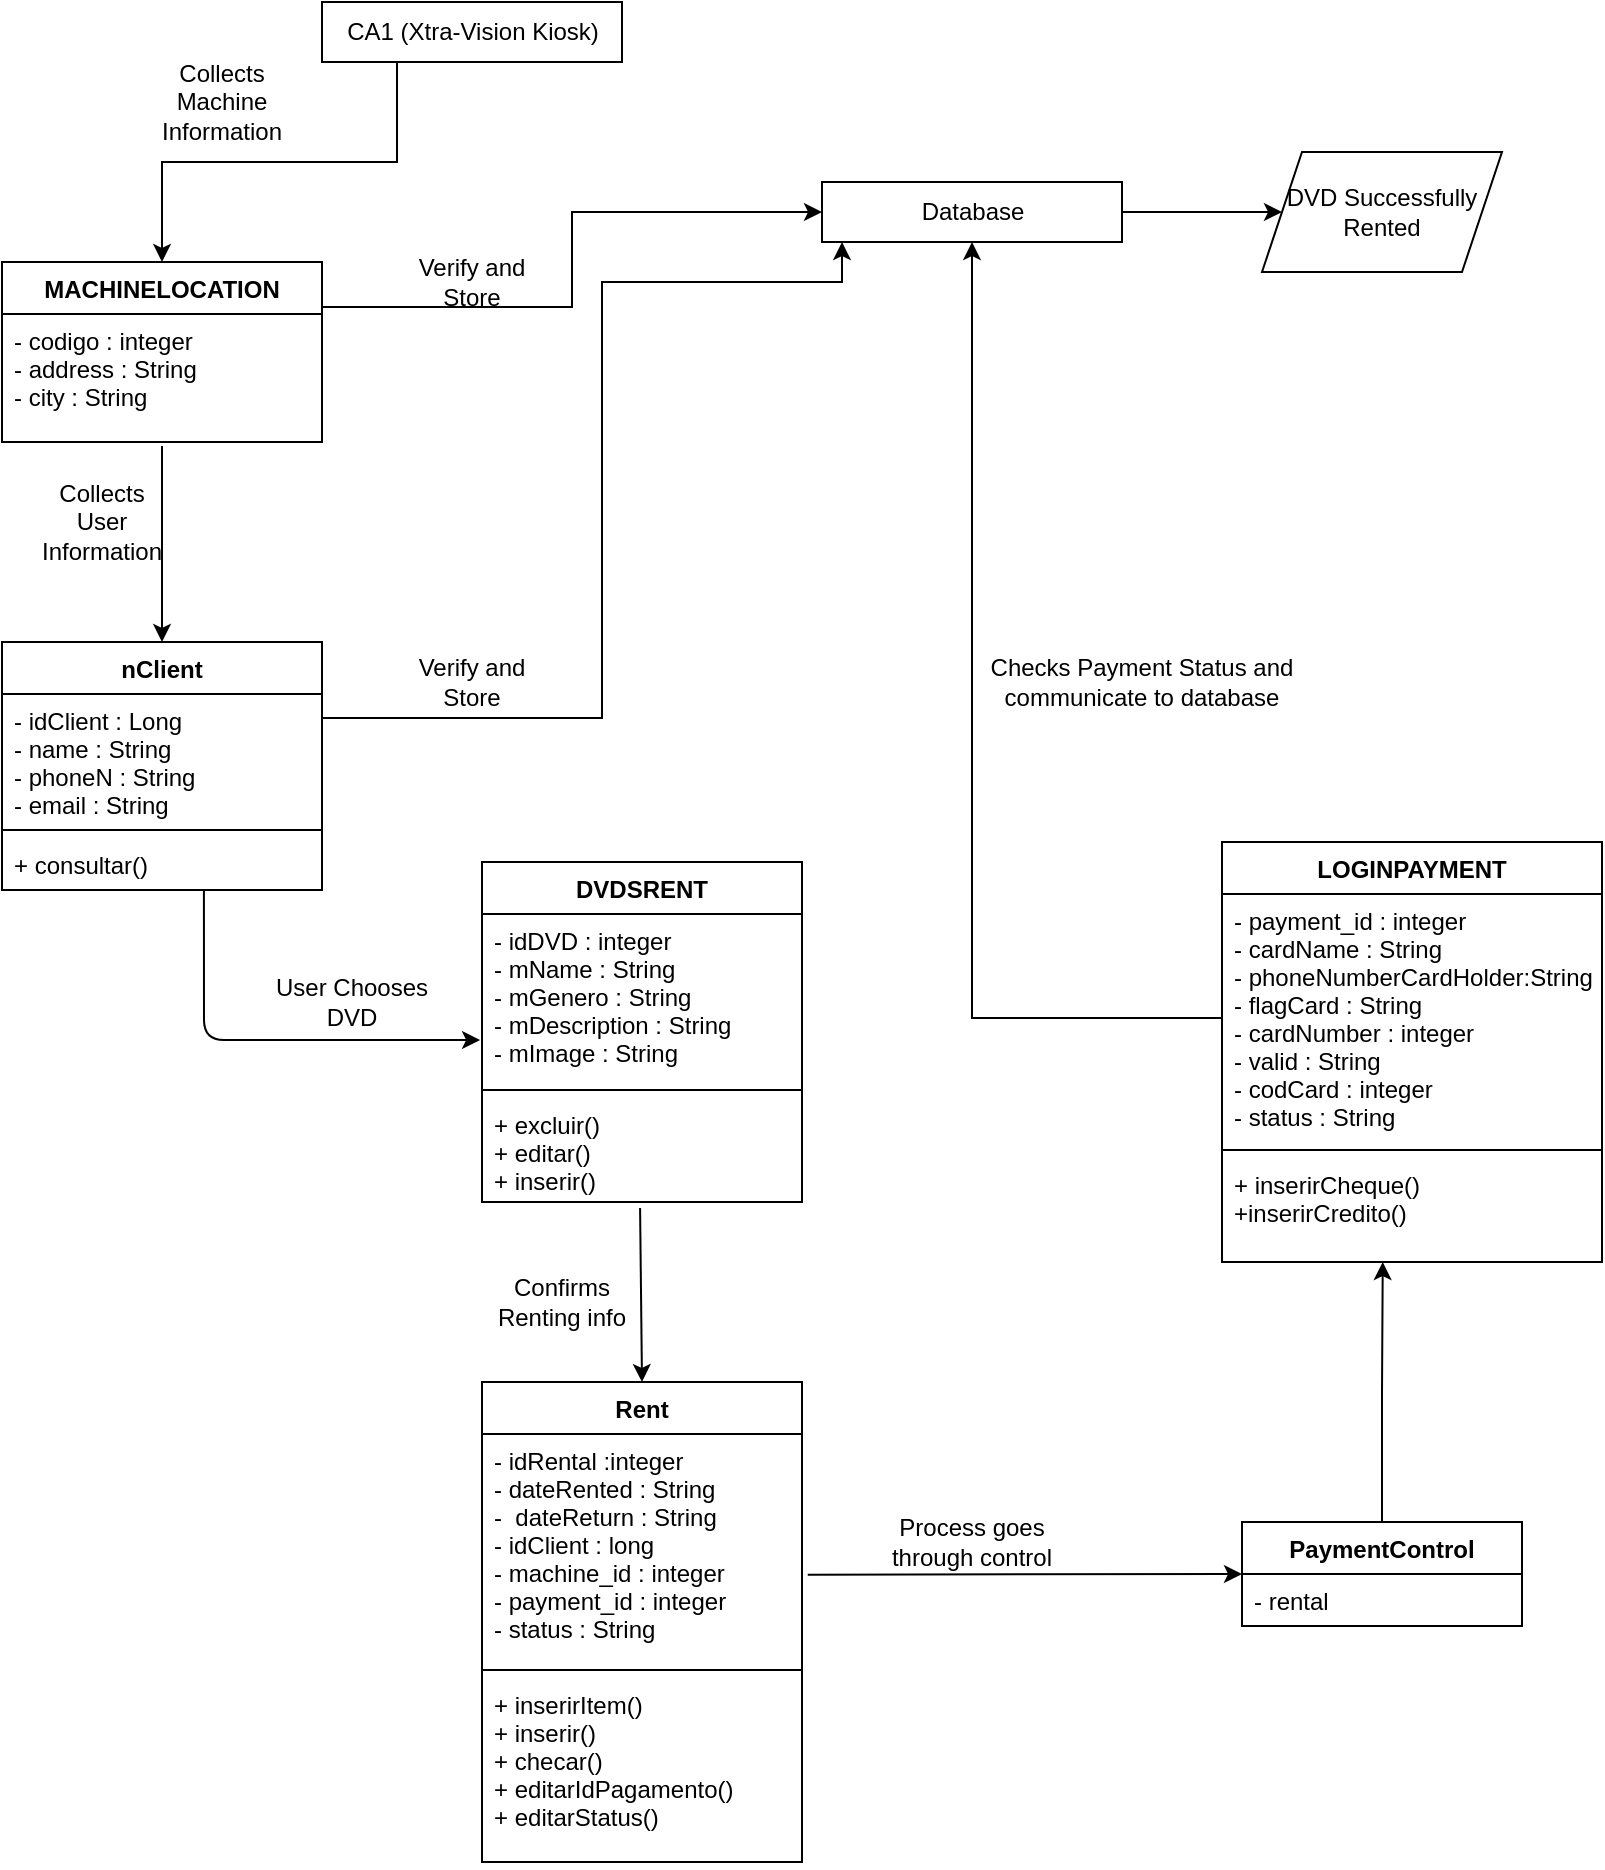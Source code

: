 <mxfile version="14.6.13" type="github">
  <diagram id="QZqbPtTT-ZJOBDpcPO3D" name="Page-1">
    <mxGraphModel dx="1108" dy="482" grid="1" gridSize="10" guides="1" tooltips="1" connect="1" arrows="1" fold="1" page="1" pageScale="1" pageWidth="827" pageHeight="1169" math="0" shadow="0">
      <root>
        <mxCell id="0" />
        <mxCell id="1" parent="0" />
        <mxCell id="e7UhjdHvRB4Jjk2Kr6w2-25" value="DVDSRENT" style="swimlane;fontStyle=1;align=center;verticalAlign=top;childLayout=stackLayout;horizontal=1;startSize=26;horizontalStack=0;resizeParent=1;resizeParentMax=0;resizeLast=0;collapsible=1;marginBottom=0;" parent="1" vertex="1">
          <mxGeometry x="380" y="440" width="160" height="170" as="geometry" />
        </mxCell>
        <mxCell id="e7UhjdHvRB4Jjk2Kr6w2-26" value="- idDVD : integer&#xa;- mName : String&#xa;- mGenero : String&#xa;- mDescription : String&#xa;- mImage : String" style="text;strokeColor=none;fillColor=none;align=left;verticalAlign=top;spacingLeft=4;spacingRight=4;overflow=hidden;rotatable=0;points=[[0,0.5],[1,0.5]];portConstraint=eastwest;" parent="e7UhjdHvRB4Jjk2Kr6w2-25" vertex="1">
          <mxGeometry y="26" width="160" height="84" as="geometry" />
        </mxCell>
        <mxCell id="e7UhjdHvRB4Jjk2Kr6w2-27" value="" style="line;strokeWidth=1;fillColor=none;align=left;verticalAlign=middle;spacingTop=-1;spacingLeft=3;spacingRight=3;rotatable=0;labelPosition=right;points=[];portConstraint=eastwest;" parent="e7UhjdHvRB4Jjk2Kr6w2-25" vertex="1">
          <mxGeometry y="110" width="160" height="8" as="geometry" />
        </mxCell>
        <mxCell id="e7UhjdHvRB4Jjk2Kr6w2-28" value="+ excluir() &#xa;+ editar()&#xa;+ inserir()" style="text;strokeColor=none;fillColor=none;align=left;verticalAlign=top;spacingLeft=4;spacingRight=4;overflow=hidden;rotatable=0;points=[[0,0.5],[1,0.5]];portConstraint=eastwest;" parent="e7UhjdHvRB4Jjk2Kr6w2-25" vertex="1">
          <mxGeometry y="118" width="160" height="52" as="geometry" />
        </mxCell>
        <mxCell id="e7UhjdHvRB4Jjk2Kr6w2-29" value="LOGINPAYMENT" style="swimlane;fontStyle=1;align=center;verticalAlign=top;childLayout=stackLayout;horizontal=1;startSize=26;horizontalStack=0;resizeParent=1;resizeParentMax=0;resizeLast=0;collapsible=1;marginBottom=0;" parent="1" vertex="1">
          <mxGeometry x="750" y="430" width="190" height="210" as="geometry" />
        </mxCell>
        <mxCell id="e7UhjdHvRB4Jjk2Kr6w2-30" value="- payment_id : integer&#xa;- cardName : String&#xa;- phoneNumberCardHolder:String&#xa;- flagCard : String&#xa;- cardNumber : integer&#xa;- valid : String&#xa;- codCard : integer&#xa;- status : String" style="text;strokeColor=none;fillColor=none;align=left;verticalAlign=top;spacingLeft=4;spacingRight=4;overflow=hidden;rotatable=0;points=[[0,0.5],[1,0.5]];portConstraint=eastwest;" parent="e7UhjdHvRB4Jjk2Kr6w2-29" vertex="1">
          <mxGeometry y="26" width="190" height="124" as="geometry" />
        </mxCell>
        <mxCell id="e7UhjdHvRB4Jjk2Kr6w2-31" value="" style="line;strokeWidth=1;fillColor=none;align=left;verticalAlign=middle;spacingTop=-1;spacingLeft=3;spacingRight=3;rotatable=0;labelPosition=right;points=[];portConstraint=eastwest;" parent="e7UhjdHvRB4Jjk2Kr6w2-29" vertex="1">
          <mxGeometry y="150" width="190" height="8" as="geometry" />
        </mxCell>
        <mxCell id="e7UhjdHvRB4Jjk2Kr6w2-32" value="+ inserirCheque()&#xa;+inserirCredito()" style="text;strokeColor=none;fillColor=none;align=left;verticalAlign=top;spacingLeft=4;spacingRight=4;overflow=hidden;rotatable=0;points=[[0,0.5],[1,0.5]];portConstraint=eastwest;" parent="e7UhjdHvRB4Jjk2Kr6w2-29" vertex="1">
          <mxGeometry y="158" width="190" height="52" as="geometry" />
        </mxCell>
        <mxCell id="2qlcROkbf5BCWHnaO73n-28" style="edgeStyle=orthogonalEdgeStyle;rounded=0;orthogonalLoop=1;jettySize=auto;html=1;exitX=1;exitY=0.25;exitDx=0;exitDy=0;entryX=0;entryY=0.5;entryDx=0;entryDy=0;" edge="1" parent="1" source="uuOv-8xNDrpYG-MOdmCm-25" target="2qlcROkbf5BCWHnaO73n-25">
          <mxGeometry relative="1" as="geometry" />
        </mxCell>
        <mxCell id="uuOv-8xNDrpYG-MOdmCm-25" value="MACHINELOCATION" style="swimlane;fontStyle=1;align=center;verticalAlign=top;childLayout=stackLayout;horizontal=1;startSize=26;horizontalStack=0;resizeParent=1;resizeParentMax=0;resizeLast=0;collapsible=1;marginBottom=0;" parent="1" vertex="1">
          <mxGeometry x="140" y="140" width="160" height="90" as="geometry" />
        </mxCell>
        <mxCell id="2qlcROkbf5BCWHnaO73n-9" value="Rent" style="swimlane;fontStyle=1;align=center;verticalAlign=top;childLayout=stackLayout;horizontal=1;startSize=26;horizontalStack=0;resizeParent=1;resizeParentMax=0;resizeLast=0;collapsible=1;marginBottom=0;" vertex="1" parent="1">
          <mxGeometry x="380" y="700" width="160" height="240" as="geometry" />
        </mxCell>
        <mxCell id="2qlcROkbf5BCWHnaO73n-10" value="- idRental :integer&#xa;- dateRented : String&#xa;-  dateReturn : String&#xa;- idClient : long&#xa;- machine_id : integer&#xa;- payment_id : integer&#xa;- status : String" style="text;strokeColor=none;fillColor=none;align=left;verticalAlign=top;spacingLeft=4;spacingRight=4;overflow=hidden;rotatable=0;points=[[0,0.5],[1,0.5]];portConstraint=eastwest;" vertex="1" parent="2qlcROkbf5BCWHnaO73n-9">
          <mxGeometry y="26" width="160" height="114" as="geometry" />
        </mxCell>
        <mxCell id="2qlcROkbf5BCWHnaO73n-11" value="" style="line;strokeWidth=1;fillColor=none;align=left;verticalAlign=middle;spacingTop=-1;spacingLeft=3;spacingRight=3;rotatable=0;labelPosition=right;points=[];portConstraint=eastwest;" vertex="1" parent="2qlcROkbf5BCWHnaO73n-9">
          <mxGeometry y="140" width="160" height="8" as="geometry" />
        </mxCell>
        <mxCell id="2qlcROkbf5BCWHnaO73n-12" value="+ inserirItem()&#xa;+ inserir()&#xa;+ checar()&#xa;+ editarIdPagamento()&#xa;+ editarStatus()" style="text;strokeColor=none;fillColor=none;align=left;verticalAlign=top;spacingLeft=4;spacingRight=4;overflow=hidden;rotatable=0;points=[[0,0.5],[1,0.5]];portConstraint=eastwest;" vertex="1" parent="2qlcROkbf5BCWHnaO73n-9">
          <mxGeometry y="148" width="160" height="92" as="geometry" />
        </mxCell>
        <mxCell id="2qlcROkbf5BCWHnaO73n-45" style="edgeStyle=orthogonalEdgeStyle;rounded=0;orthogonalLoop=1;jettySize=auto;html=1;exitX=0.5;exitY=0;exitDx=0;exitDy=0;entryX=0.423;entryY=1;entryDx=0;entryDy=0;entryPerimeter=0;" edge="1" parent="1" source="2qlcROkbf5BCWHnaO73n-17" target="e7UhjdHvRB4Jjk2Kr6w2-32">
          <mxGeometry relative="1" as="geometry" />
        </mxCell>
        <mxCell id="2qlcROkbf5BCWHnaO73n-17" value="PaymentControl" style="swimlane;fontStyle=1;childLayout=stackLayout;horizontal=1;startSize=26;fillColor=none;horizontalStack=0;resizeParent=1;resizeParentMax=0;resizeLast=0;collapsible=1;marginBottom=0;" vertex="1" parent="1">
          <mxGeometry x="760" y="770" width="140" height="52" as="geometry" />
        </mxCell>
        <mxCell id="2qlcROkbf5BCWHnaO73n-18" value="- rental" style="text;strokeColor=none;fillColor=none;align=left;verticalAlign=top;spacingLeft=4;spacingRight=4;overflow=hidden;rotatable=0;points=[[0,0.5],[1,0.5]];portConstraint=eastwest;" vertex="1" parent="2qlcROkbf5BCWHnaO73n-17">
          <mxGeometry y="26" width="140" height="26" as="geometry" />
        </mxCell>
        <mxCell id="2qlcROkbf5BCWHnaO73n-27" style="edgeStyle=orthogonalEdgeStyle;rounded=0;orthogonalLoop=1;jettySize=auto;html=1;exitX=0.25;exitY=1;exitDx=0;exitDy=0;entryX=0.5;entryY=0;entryDx=0;entryDy=0;" edge="1" parent="1" source="2qlcROkbf5BCWHnaO73n-21" target="uuOv-8xNDrpYG-MOdmCm-25">
          <mxGeometry relative="1" as="geometry" />
        </mxCell>
        <mxCell id="2qlcROkbf5BCWHnaO73n-21" value="CA1 (Xtra-Vision Kiosk)" style="html=1;" vertex="1" parent="1">
          <mxGeometry x="300" y="10" width="150" height="30" as="geometry" />
        </mxCell>
        <mxCell id="2qlcROkbf5BCWHnaO73n-23" value="Collects Machine Information" style="text;html=1;strokeColor=none;fillColor=none;align=center;verticalAlign=middle;whiteSpace=wrap;rounded=0;" vertex="1" parent="1">
          <mxGeometry x="230" y="50" width="40" height="20" as="geometry" />
        </mxCell>
        <mxCell id="2qlcROkbf5BCWHnaO73n-50" style="edgeStyle=orthogonalEdgeStyle;rounded=0;orthogonalLoop=1;jettySize=auto;html=1;exitX=1;exitY=0.5;exitDx=0;exitDy=0;" edge="1" parent="1" source="2qlcROkbf5BCWHnaO73n-25" target="2qlcROkbf5BCWHnaO73n-49">
          <mxGeometry relative="1" as="geometry" />
        </mxCell>
        <mxCell id="2qlcROkbf5BCWHnaO73n-25" value="Database" style="html=1;" vertex="1" parent="1">
          <mxGeometry x="550" y="100" width="150" height="30" as="geometry" />
        </mxCell>
        <mxCell id="2qlcROkbf5BCWHnaO73n-29" value="nClient" style="swimlane;fontStyle=1;align=center;verticalAlign=top;childLayout=stackLayout;horizontal=1;startSize=26;horizontalStack=0;resizeParent=1;resizeParentMax=0;resizeLast=0;collapsible=1;marginBottom=0;" vertex="1" parent="1">
          <mxGeometry x="140" y="330" width="160" height="124" as="geometry" />
        </mxCell>
        <mxCell id="2qlcROkbf5BCWHnaO73n-30" value="- idClient : Long&#xa;- name : String&#xa;- phoneN : String&#xa;- email : String" style="text;strokeColor=none;fillColor=none;align=left;verticalAlign=top;spacingLeft=4;spacingRight=4;overflow=hidden;rotatable=0;points=[[0,0.5],[1,0.5]];portConstraint=eastwest;" vertex="1" parent="2qlcROkbf5BCWHnaO73n-29">
          <mxGeometry y="26" width="160" height="64" as="geometry" />
        </mxCell>
        <mxCell id="2qlcROkbf5BCWHnaO73n-31" value="" style="line;strokeWidth=1;fillColor=none;align=left;verticalAlign=middle;spacingTop=-1;spacingLeft=3;spacingRight=3;rotatable=0;labelPosition=right;points=[];portConstraint=eastwest;" vertex="1" parent="2qlcROkbf5BCWHnaO73n-29">
          <mxGeometry y="90" width="160" height="8" as="geometry" />
        </mxCell>
        <mxCell id="2qlcROkbf5BCWHnaO73n-32" value="+ consultar()" style="text;strokeColor=none;fillColor=none;align=left;verticalAlign=top;spacingLeft=4;spacingRight=4;overflow=hidden;rotatable=0;points=[[0,0.5],[1,0.5]];portConstraint=eastwest;" vertex="1" parent="2qlcROkbf5BCWHnaO73n-29">
          <mxGeometry y="98" width="160" height="26" as="geometry" />
        </mxCell>
        <mxCell id="uuOv-8xNDrpYG-MOdmCm-26" value="- codigo : integer&#xa;- address : String&#xa;- city : String" style="text;strokeColor=none;fillColor=none;align=left;verticalAlign=top;spacingLeft=4;spacingRight=4;overflow=hidden;rotatable=0;points=[[0,0.5],[1,0.5]];portConstraint=eastwest;" parent="1" vertex="1">
          <mxGeometry x="140" y="166" width="160" height="64" as="geometry" />
        </mxCell>
        <mxCell id="2qlcROkbf5BCWHnaO73n-33" value="" style="endArrow=classic;html=1;entryX=0.5;entryY=0;entryDx=0;entryDy=0;" edge="1" parent="1" target="2qlcROkbf5BCWHnaO73n-29">
          <mxGeometry width="50" height="50" relative="1" as="geometry">
            <mxPoint x="220" y="232" as="sourcePoint" />
            <mxPoint x="530" y="290" as="targetPoint" />
          </mxGeometry>
        </mxCell>
        <mxCell id="2qlcROkbf5BCWHnaO73n-34" value="Collects User Information" style="text;html=1;strokeColor=none;fillColor=none;align=center;verticalAlign=middle;whiteSpace=wrap;rounded=0;" vertex="1" parent="1">
          <mxGeometry x="170" y="260" width="40" height="20" as="geometry" />
        </mxCell>
        <mxCell id="2qlcROkbf5BCWHnaO73n-37" style="edgeStyle=orthogonalEdgeStyle;rounded=0;orthogonalLoop=1;jettySize=auto;html=1;exitX=0.997;exitY=0.187;exitDx=0;exitDy=0;exitPerimeter=0;" edge="1" parent="1" source="2qlcROkbf5BCWHnaO73n-30">
          <mxGeometry relative="1" as="geometry">
            <mxPoint x="560" y="130" as="targetPoint" />
            <Array as="points">
              <mxPoint x="440" y="368" />
              <mxPoint x="440" y="150" />
              <mxPoint x="560" y="150" />
              <mxPoint x="560" y="130" />
            </Array>
          </mxGeometry>
        </mxCell>
        <mxCell id="2qlcROkbf5BCWHnaO73n-35" value="Verify and Store" style="text;html=1;strokeColor=none;fillColor=none;align=center;verticalAlign=middle;whiteSpace=wrap;rounded=0;" vertex="1" parent="1">
          <mxGeometry x="340" y="340" width="70" height="20" as="geometry" />
        </mxCell>
        <mxCell id="2qlcROkbf5BCWHnaO73n-36" value="Verify and Store" style="text;html=1;strokeColor=none;fillColor=none;align=center;verticalAlign=middle;whiteSpace=wrap;rounded=0;" vertex="1" parent="1">
          <mxGeometry x="340" y="140" width="70" height="20" as="geometry" />
        </mxCell>
        <mxCell id="2qlcROkbf5BCWHnaO73n-38" value="" style="endArrow=classic;html=1;exitX=0.631;exitY=1;exitDx=0;exitDy=0;exitPerimeter=0;entryX=-0.006;entryY=0.75;entryDx=0;entryDy=0;entryPerimeter=0;" edge="1" parent="1" source="2qlcROkbf5BCWHnaO73n-32" target="e7UhjdHvRB4Jjk2Kr6w2-26">
          <mxGeometry width="50" height="50" relative="1" as="geometry">
            <mxPoint x="580" y="350" as="sourcePoint" />
            <mxPoint x="630" y="300" as="targetPoint" />
            <Array as="points">
              <mxPoint x="241" y="529" />
            </Array>
          </mxGeometry>
        </mxCell>
        <mxCell id="2qlcROkbf5BCWHnaO73n-39" value="User Chooses DVD" style="text;html=1;strokeColor=none;fillColor=none;align=center;verticalAlign=middle;whiteSpace=wrap;rounded=0;" vertex="1" parent="1">
          <mxGeometry x="270" y="500" width="90" height="20" as="geometry" />
        </mxCell>
        <mxCell id="2qlcROkbf5BCWHnaO73n-40" value="" style="endArrow=classic;html=1;exitX=0.494;exitY=1.058;exitDx=0;exitDy=0;exitPerimeter=0;entryX=0.5;entryY=0;entryDx=0;entryDy=0;" edge="1" parent="1" source="e7UhjdHvRB4Jjk2Kr6w2-28" target="2qlcROkbf5BCWHnaO73n-9">
          <mxGeometry width="50" height="50" relative="1" as="geometry">
            <mxPoint x="580" y="610" as="sourcePoint" />
            <mxPoint x="630" y="560" as="targetPoint" />
          </mxGeometry>
        </mxCell>
        <mxCell id="2qlcROkbf5BCWHnaO73n-41" value="Confirms Renting info" style="text;html=1;strokeColor=none;fillColor=none;align=center;verticalAlign=middle;whiteSpace=wrap;rounded=0;" vertex="1" parent="1">
          <mxGeometry x="380" y="650" width="80" height="20" as="geometry" />
        </mxCell>
        <mxCell id="2qlcROkbf5BCWHnaO73n-43" value="" style="endArrow=classic;html=1;entryX=0;entryY=0.5;entryDx=0;entryDy=0;exitX=1.018;exitY=0.617;exitDx=0;exitDy=0;exitPerimeter=0;" edge="1" parent="1" source="2qlcROkbf5BCWHnaO73n-10" target="2qlcROkbf5BCWHnaO73n-17">
          <mxGeometry width="50" height="50" relative="1" as="geometry">
            <mxPoint x="480" y="890" as="sourcePoint" />
            <mxPoint x="530" y="840" as="targetPoint" />
          </mxGeometry>
        </mxCell>
        <mxCell id="2qlcROkbf5BCWHnaO73n-44" value="Process goes through control" style="text;html=1;strokeColor=none;fillColor=none;align=center;verticalAlign=middle;whiteSpace=wrap;rounded=0;" vertex="1" parent="1">
          <mxGeometry x="570" y="770" width="110" height="20" as="geometry" />
        </mxCell>
        <mxCell id="2qlcROkbf5BCWHnaO73n-46" style="edgeStyle=orthogonalEdgeStyle;rounded=0;orthogonalLoop=1;jettySize=auto;html=1;exitX=0;exitY=0.5;exitDx=0;exitDy=0;entryX=0.5;entryY=1;entryDx=0;entryDy=0;" edge="1" parent="1" source="e7UhjdHvRB4Jjk2Kr6w2-30" target="2qlcROkbf5BCWHnaO73n-25">
          <mxGeometry relative="1" as="geometry" />
        </mxCell>
        <mxCell id="2qlcROkbf5BCWHnaO73n-47" value="Checks Payment Status and communicate to database" style="text;html=1;strokeColor=none;fillColor=none;align=center;verticalAlign=middle;whiteSpace=wrap;rounded=0;" vertex="1" parent="1">
          <mxGeometry x="630" y="340" width="160" height="20" as="geometry" />
        </mxCell>
        <mxCell id="2qlcROkbf5BCWHnaO73n-49" value="DVD Successfully Rented" style="shape=parallelogram;perimeter=parallelogramPerimeter;whiteSpace=wrap;html=1;fixedSize=1;" vertex="1" parent="1">
          <mxGeometry x="770" y="85" width="120" height="60" as="geometry" />
        </mxCell>
      </root>
    </mxGraphModel>
  </diagram>
</mxfile>
